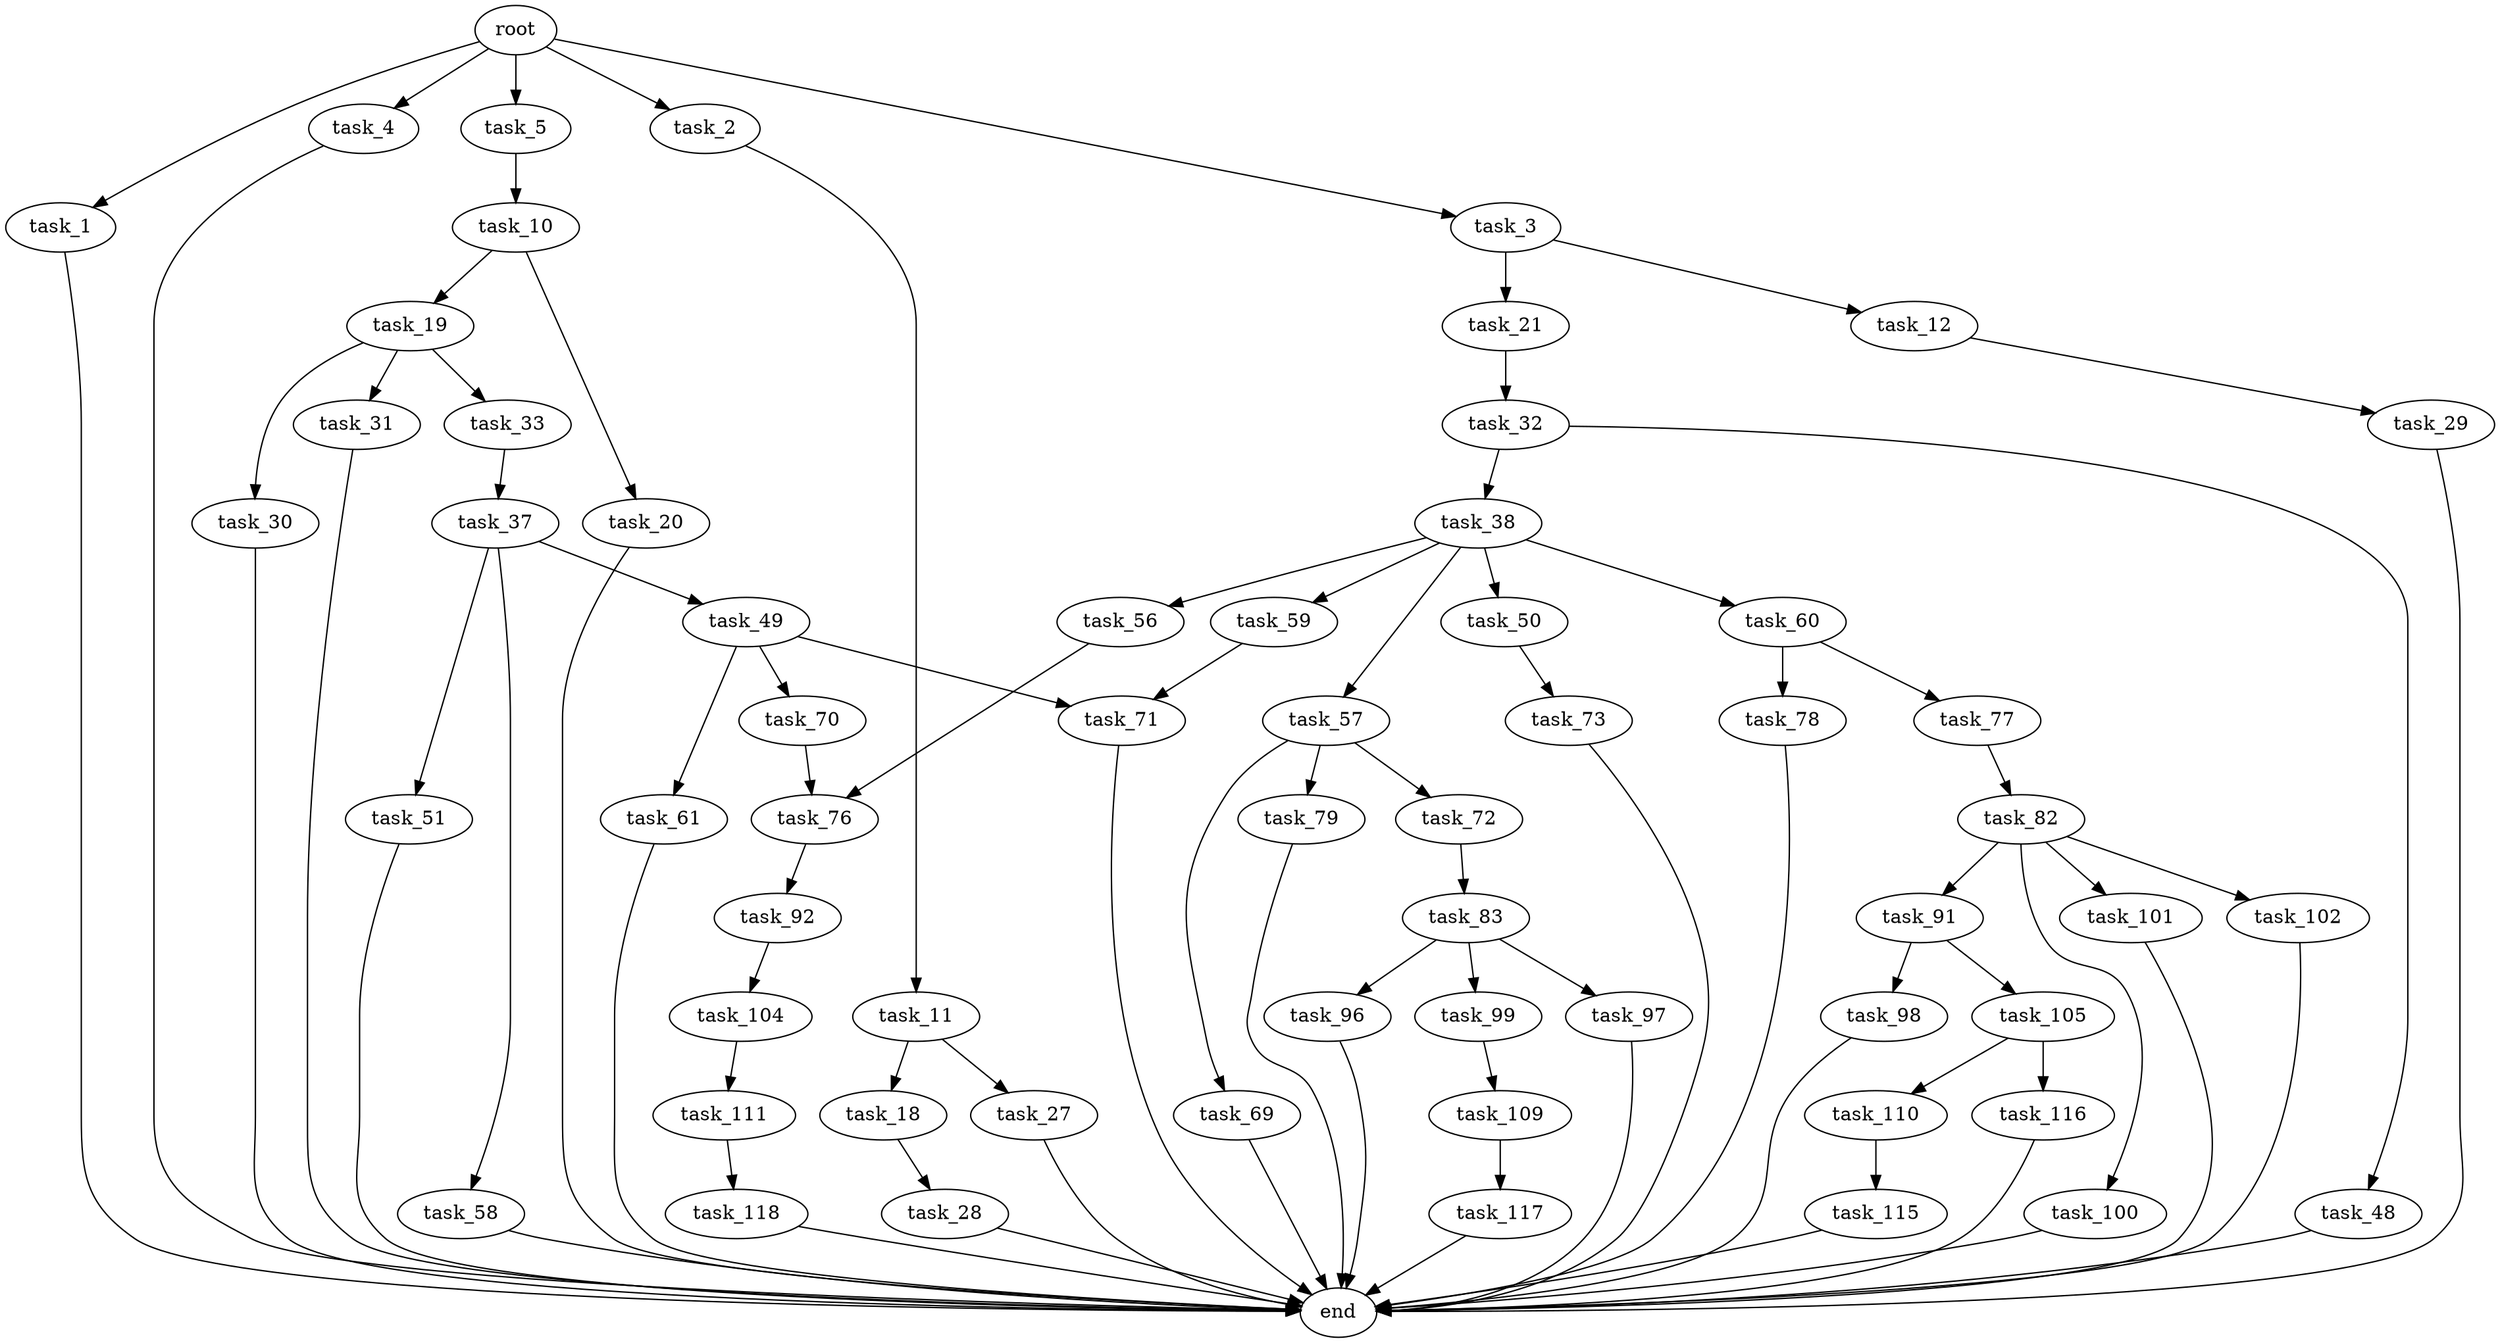 digraph G {
  root [size="0.000000"];
  task_1 [size="31438436944.000000"];
  task_2 [size="11802822000.000000"];
  task_3 [size="2535356374.000000"];
  task_4 [size="28991029248.000000"];
  task_5 [size="13544314777.000000"];
  task_10 [size="4069395356.000000"];
  task_11 [size="44598504544.000000"];
  task_12 [size="368293445632.000000"];
  task_18 [size="392476514.000000"];
  task_19 [size="34464292094.000000"];
  task_20 [size="553333686544.000000"];
  task_21 [size="2063501677.000000"];
  task_27 [size="68719476736.000000"];
  task_28 [size="68719476736.000000"];
  task_29 [size="92213940288.000000"];
  task_30 [size="134217728000.000000"];
  task_31 [size="75947123430.000000"];
  task_32 [size="9368917661.000000"];
  task_33 [size="439553275116.000000"];
  task_37 [size="782757789696.000000"];
  task_38 [size="524763305578.000000"];
  task_48 [size="120049162846.000000"];
  task_49 [size="33037895358.000000"];
  task_50 [size="88716644182.000000"];
  task_51 [size="549755813888.000000"];
  task_56 [size="1675465285.000000"];
  task_57 [size="654749775521.000000"];
  task_58 [size="22417486450.000000"];
  task_59 [size="442660671026.000000"];
  task_60 [size="27758747870.000000"];
  task_61 [size="782757789696.000000"];
  task_69 [size="134217728000.000000"];
  task_70 [size="368293445632.000000"];
  task_71 [size="80544980149.000000"];
  task_72 [size="611815438572.000000"];
  task_73 [size="28991029248.000000"];
  task_76 [size="231928233984.000000"];
  task_77 [size="175037603791.000000"];
  task_78 [size="368293445632.000000"];
  task_79 [size="134217728000.000000"];
  task_82 [size="368293445632.000000"];
  task_83 [size="68719476736.000000"];
  task_91 [size="42156705369.000000"];
  task_92 [size="29464034923.000000"];
  task_96 [size="385003784.000000"];
  task_97 [size="612776315798.000000"];
  task_98 [size="2055988018.000000"];
  task_99 [size="37529270147.000000"];
  task_100 [size="41708496000.000000"];
  task_101 [size="200383149040.000000"];
  task_102 [size="20033706725.000000"];
  task_104 [size="782757789696.000000"];
  task_105 [size="102905536567.000000"];
  task_109 [size="8589934592.000000"];
  task_110 [size="9843525799.000000"];
  task_111 [size="16457128925.000000"];
  task_115 [size="368293445632.000000"];
  task_116 [size="966798851.000000"];
  task_117 [size="60126449803.000000"];
  task_118 [size="1034482336.000000"];
  end [size="0.000000"];

  root -> task_1 [size="1.000000"];
  root -> task_2 [size="1.000000"];
  root -> task_3 [size="1.000000"];
  root -> task_4 [size="1.000000"];
  root -> task_5 [size="1.000000"];
  task_1 -> end [size="1.000000"];
  task_2 -> task_11 [size="209715200.000000"];
  task_3 -> task_12 [size="134217728.000000"];
  task_3 -> task_21 [size="134217728.000000"];
  task_4 -> end [size="1.000000"];
  task_5 -> task_10 [size="301989888.000000"];
  task_10 -> task_19 [size="134217728.000000"];
  task_10 -> task_20 [size="134217728.000000"];
  task_11 -> task_18 [size="838860800.000000"];
  task_11 -> task_27 [size="838860800.000000"];
  task_12 -> task_29 [size="411041792.000000"];
  task_18 -> task_28 [size="33554432.000000"];
  task_19 -> task_30 [size="838860800.000000"];
  task_19 -> task_31 [size="838860800.000000"];
  task_19 -> task_33 [size="838860800.000000"];
  task_20 -> end [size="1.000000"];
  task_21 -> task_32 [size="75497472.000000"];
  task_27 -> end [size="1.000000"];
  task_28 -> end [size="1.000000"];
  task_29 -> end [size="1.000000"];
  task_30 -> end [size="1.000000"];
  task_31 -> end [size="1.000000"];
  task_32 -> task_38 [size="679477248.000000"];
  task_32 -> task_48 [size="679477248.000000"];
  task_33 -> task_37 [size="301989888.000000"];
  task_37 -> task_49 [size="679477248.000000"];
  task_37 -> task_51 [size="679477248.000000"];
  task_37 -> task_58 [size="679477248.000000"];
  task_38 -> task_50 [size="411041792.000000"];
  task_38 -> task_56 [size="411041792.000000"];
  task_38 -> task_57 [size="411041792.000000"];
  task_38 -> task_59 [size="411041792.000000"];
  task_38 -> task_60 [size="411041792.000000"];
  task_48 -> end [size="1.000000"];
  task_49 -> task_61 [size="33554432.000000"];
  task_49 -> task_70 [size="33554432.000000"];
  task_49 -> task_71 [size="33554432.000000"];
  task_50 -> task_73 [size="301989888.000000"];
  task_51 -> end [size="1.000000"];
  task_56 -> task_76 [size="75497472.000000"];
  task_57 -> task_69 [size="536870912.000000"];
  task_57 -> task_72 [size="536870912.000000"];
  task_57 -> task_79 [size="536870912.000000"];
  task_58 -> end [size="1.000000"];
  task_59 -> task_71 [size="411041792.000000"];
  task_60 -> task_77 [size="679477248.000000"];
  task_60 -> task_78 [size="679477248.000000"];
  task_61 -> end [size="1.000000"];
  task_69 -> end [size="1.000000"];
  task_70 -> task_76 [size="411041792.000000"];
  task_71 -> end [size="1.000000"];
  task_72 -> task_83 [size="838860800.000000"];
  task_73 -> end [size="1.000000"];
  task_76 -> task_92 [size="301989888.000000"];
  task_77 -> task_82 [size="209715200.000000"];
  task_78 -> end [size="1.000000"];
  task_79 -> end [size="1.000000"];
  task_82 -> task_91 [size="411041792.000000"];
  task_82 -> task_100 [size="411041792.000000"];
  task_82 -> task_101 [size="411041792.000000"];
  task_82 -> task_102 [size="411041792.000000"];
  task_83 -> task_96 [size="134217728.000000"];
  task_83 -> task_97 [size="134217728.000000"];
  task_83 -> task_99 [size="134217728.000000"];
  task_91 -> task_98 [size="75497472.000000"];
  task_91 -> task_105 [size="75497472.000000"];
  task_92 -> task_104 [size="33554432.000000"];
  task_96 -> end [size="1.000000"];
  task_97 -> end [size="1.000000"];
  task_98 -> end [size="1.000000"];
  task_99 -> task_109 [size="679477248.000000"];
  task_100 -> end [size="1.000000"];
  task_101 -> end [size="1.000000"];
  task_102 -> end [size="1.000000"];
  task_104 -> task_111 [size="679477248.000000"];
  task_105 -> task_110 [size="75497472.000000"];
  task_105 -> task_116 [size="75497472.000000"];
  task_109 -> task_117 [size="33554432.000000"];
  task_110 -> task_115 [size="838860800.000000"];
  task_111 -> task_118 [size="838860800.000000"];
  task_115 -> end [size="1.000000"];
  task_116 -> end [size="1.000000"];
  task_117 -> end [size="1.000000"];
  task_118 -> end [size="1.000000"];
}
